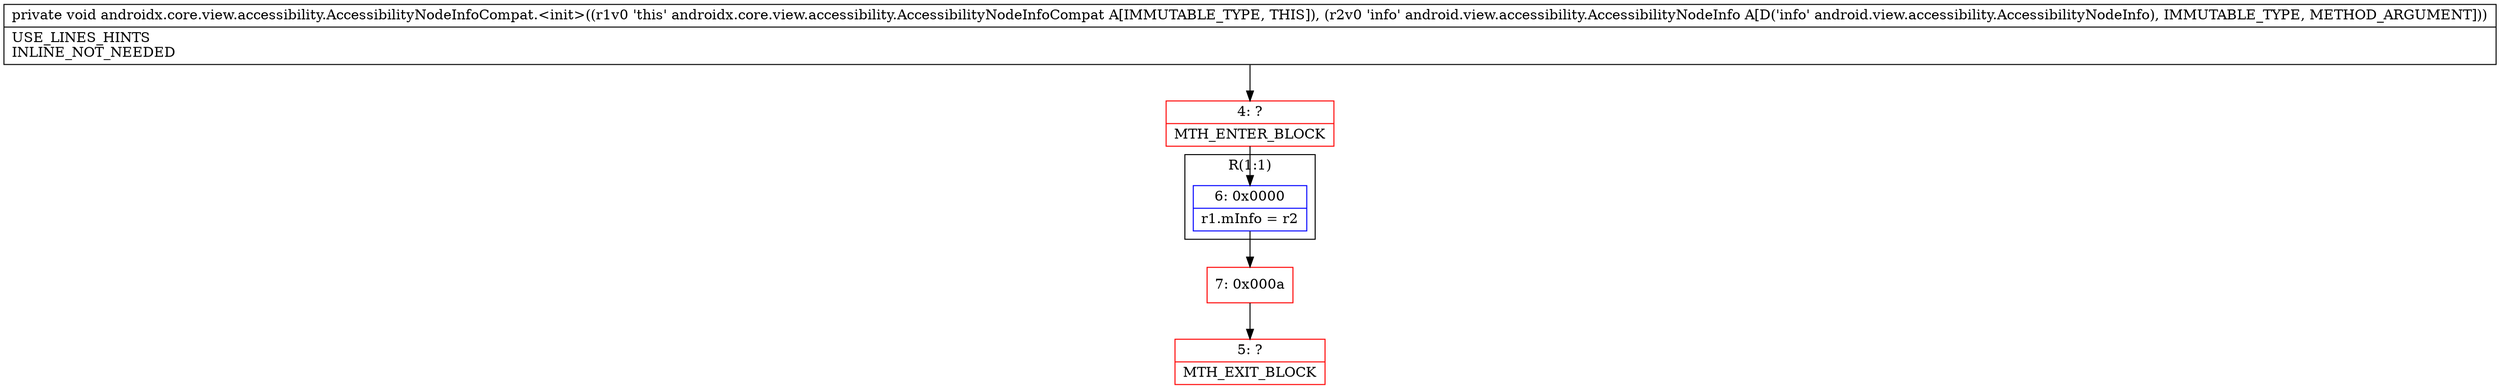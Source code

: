 digraph "CFG forandroidx.core.view.accessibility.AccessibilityNodeInfoCompat.\<init\>(Landroid\/view\/accessibility\/AccessibilityNodeInfo;)V" {
subgraph cluster_Region_1072943953 {
label = "R(1:1)";
node [shape=record,color=blue];
Node_6 [shape=record,label="{6\:\ 0x0000|r1.mInfo = r2\l}"];
}
Node_4 [shape=record,color=red,label="{4\:\ ?|MTH_ENTER_BLOCK\l}"];
Node_7 [shape=record,color=red,label="{7\:\ 0x000a}"];
Node_5 [shape=record,color=red,label="{5\:\ ?|MTH_EXIT_BLOCK\l}"];
MethodNode[shape=record,label="{private void androidx.core.view.accessibility.AccessibilityNodeInfoCompat.\<init\>((r1v0 'this' androidx.core.view.accessibility.AccessibilityNodeInfoCompat A[IMMUTABLE_TYPE, THIS]), (r2v0 'info' android.view.accessibility.AccessibilityNodeInfo A[D('info' android.view.accessibility.AccessibilityNodeInfo), IMMUTABLE_TYPE, METHOD_ARGUMENT]))  | USE_LINES_HINTS\lINLINE_NOT_NEEDED\l}"];
MethodNode -> Node_4;Node_6 -> Node_7;
Node_4 -> Node_6;
Node_7 -> Node_5;
}

